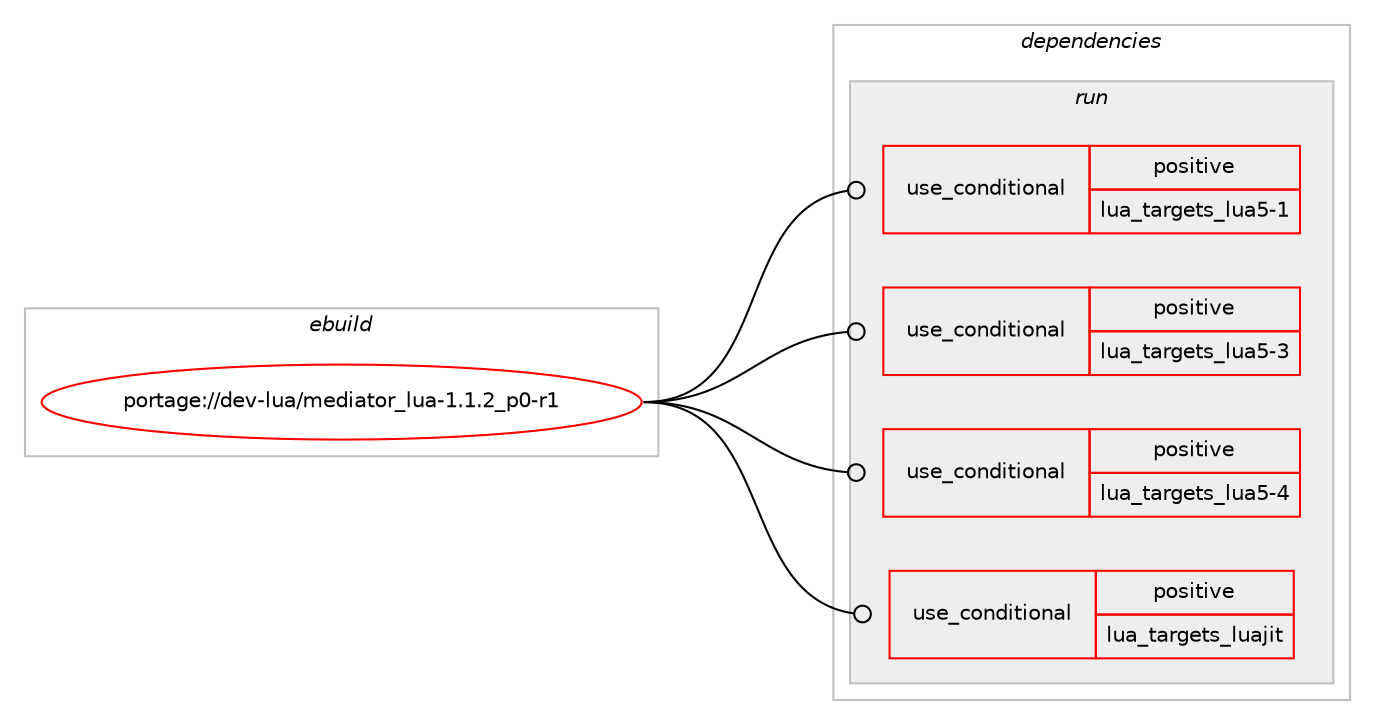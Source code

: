 digraph prolog {

# *************
# Graph options
# *************

newrank=true;
concentrate=true;
compound=true;
graph [rankdir=LR,fontname=Helvetica,fontsize=10,ranksep=1.5];#, ranksep=2.5, nodesep=0.2];
edge  [arrowhead=vee];
node  [fontname=Helvetica,fontsize=10];

# **********
# The ebuild
# **********

subgraph cluster_leftcol {
color=gray;
rank=same;
label=<<i>ebuild</i>>;
id [label="portage://dev-lua/mediator_lua-1.1.2_p0-r1", color=red, width=4, href="../dev-lua/mediator_lua-1.1.2_p0-r1.svg"];
}

# ****************
# The dependencies
# ****************

subgraph cluster_midcol {
color=gray;
label=<<i>dependencies</i>>;
subgraph cluster_compile {
fillcolor="#eeeeee";
style=filled;
label=<<i>compile</i>>;
}
subgraph cluster_compileandrun {
fillcolor="#eeeeee";
style=filled;
label=<<i>compile and run</i>>;
}
subgraph cluster_run {
fillcolor="#eeeeee";
style=filled;
label=<<i>run</i>>;
subgraph cond28404 {
dependency59097 [label=<<TABLE BORDER="0" CELLBORDER="1" CELLSPACING="0" CELLPADDING="4"><TR><TD ROWSPAN="3" CELLPADDING="10">use_conditional</TD></TR><TR><TD>positive</TD></TR><TR><TD>lua_targets_lua5-1</TD></TR></TABLE>>, shape=none, color=red];
# *** BEGIN UNKNOWN DEPENDENCY TYPE (TODO) ***
# dependency59097 -> package_dependency(portage://dev-lua/mediator_lua-1.1.2_p0-r1,run,no,dev-lang,lua,none,[,,],[slot(5.1)],[])
# *** END UNKNOWN DEPENDENCY TYPE (TODO) ***

}
id:e -> dependency59097:w [weight=20,style="solid",arrowhead="odot"];
subgraph cond28405 {
dependency59098 [label=<<TABLE BORDER="0" CELLBORDER="1" CELLSPACING="0" CELLPADDING="4"><TR><TD ROWSPAN="3" CELLPADDING="10">use_conditional</TD></TR><TR><TD>positive</TD></TR><TR><TD>lua_targets_lua5-3</TD></TR></TABLE>>, shape=none, color=red];
# *** BEGIN UNKNOWN DEPENDENCY TYPE (TODO) ***
# dependency59098 -> package_dependency(portage://dev-lua/mediator_lua-1.1.2_p0-r1,run,no,dev-lang,lua,none,[,,],[slot(5.3)],[])
# *** END UNKNOWN DEPENDENCY TYPE (TODO) ***

}
id:e -> dependency59098:w [weight=20,style="solid",arrowhead="odot"];
subgraph cond28406 {
dependency59099 [label=<<TABLE BORDER="0" CELLBORDER="1" CELLSPACING="0" CELLPADDING="4"><TR><TD ROWSPAN="3" CELLPADDING="10">use_conditional</TD></TR><TR><TD>positive</TD></TR><TR><TD>lua_targets_lua5-4</TD></TR></TABLE>>, shape=none, color=red];
# *** BEGIN UNKNOWN DEPENDENCY TYPE (TODO) ***
# dependency59099 -> package_dependency(portage://dev-lua/mediator_lua-1.1.2_p0-r1,run,no,dev-lang,lua,none,[,,],[slot(5.4)],[])
# *** END UNKNOWN DEPENDENCY TYPE (TODO) ***

}
id:e -> dependency59099:w [weight=20,style="solid",arrowhead="odot"];
subgraph cond28407 {
dependency59100 [label=<<TABLE BORDER="0" CELLBORDER="1" CELLSPACING="0" CELLPADDING="4"><TR><TD ROWSPAN="3" CELLPADDING="10">use_conditional</TD></TR><TR><TD>positive</TD></TR><TR><TD>lua_targets_luajit</TD></TR></TABLE>>, shape=none, color=red];
# *** BEGIN UNKNOWN DEPENDENCY TYPE (TODO) ***
# dependency59100 -> package_dependency(portage://dev-lua/mediator_lua-1.1.2_p0-r1,run,no,dev-lang,luajit,none,[,,],any_same_slot,[])
# *** END UNKNOWN DEPENDENCY TYPE (TODO) ***

}
id:e -> dependency59100:w [weight=20,style="solid",arrowhead="odot"];
}
}

# **************
# The candidates
# **************

subgraph cluster_choices {
rank=same;
color=gray;
label=<<i>candidates</i>>;

}

}
